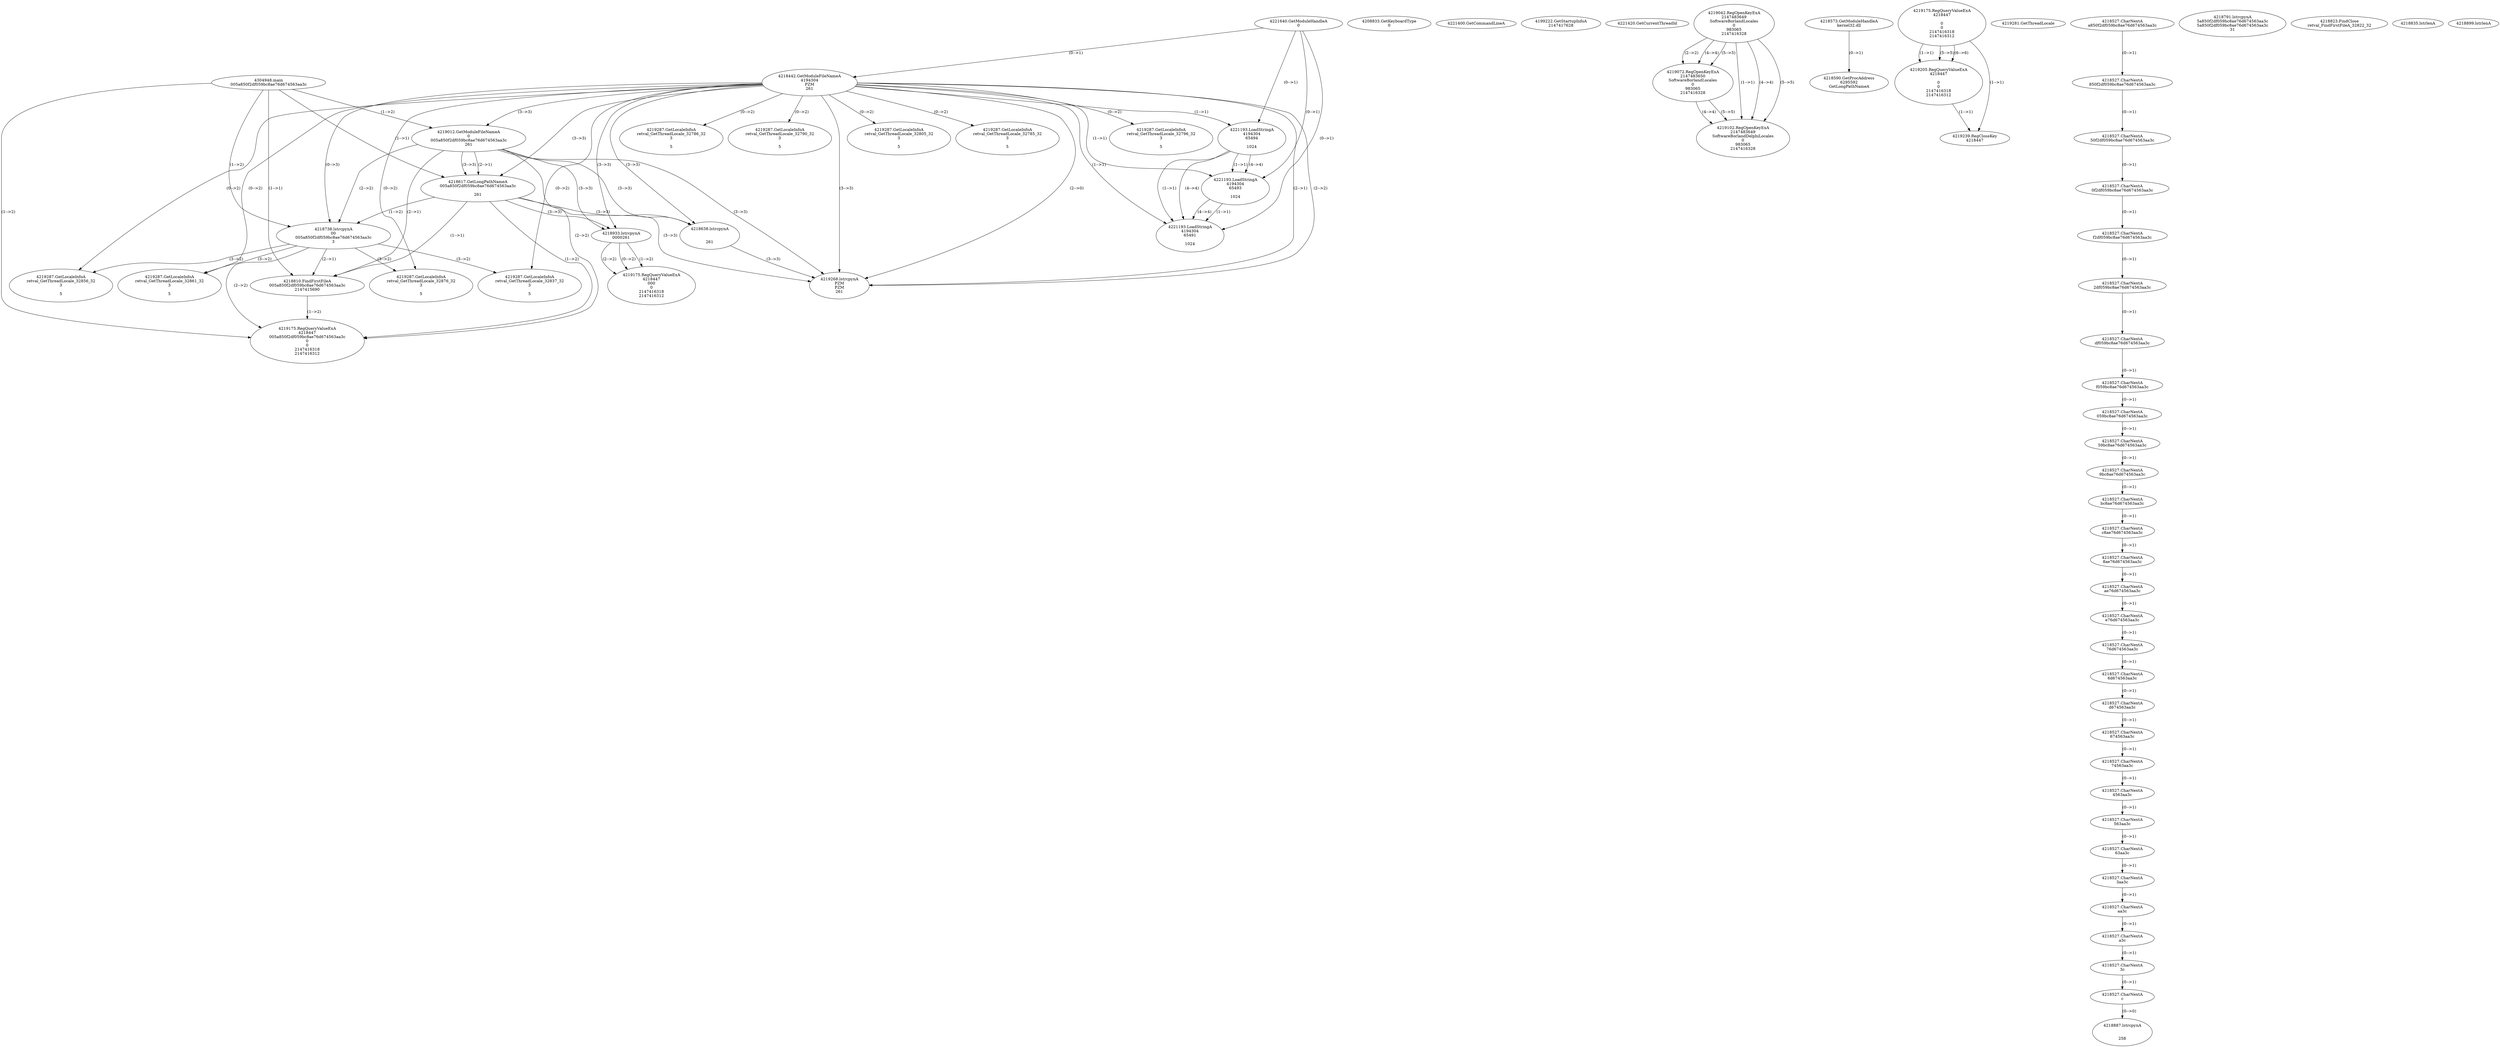 // Global SCDG with merge call
digraph {
	0 [label="4304948.main
005a850f2df059bc8ae76d674563aa3c"]
	1 [label="4221640.GetModuleHandleA
0"]
	2 [label="4208833.GetKeyboardType
0"]
	3 [label="4221400.GetCommandLineA
"]
	4 [label="4199222.GetStartupInfoA
2147417628"]
	5 [label="4221420.GetCurrentThreadId
"]
	6 [label="4218442.GetModuleFileNameA
4194304
PZM
261"]
	1 -> 6 [label="(0-->1)"]
	7 [label="4219012.GetModuleFileNameA
0
005a850f2df059bc8ae76d674563aa3c
261"]
	0 -> 7 [label="(1-->2)"]
	6 -> 7 [label="(3-->3)"]
	8 [label="4219042.RegOpenKeyExA
2147483649
Software\Borland\Locales
0
983065
2147416328"]
	9 [label="4219072.RegOpenKeyExA
2147483650
Software\Borland\Locales
0
983065
2147416328"]
	8 -> 9 [label="(2-->2)"]
	8 -> 9 [label="(4-->4)"]
	8 -> 9 [label="(5-->5)"]
	10 [label="4219102.RegOpenKeyExA
2147483649
Software\Borland\Delphi\Locales
0
983065
2147416328"]
	8 -> 10 [label="(1-->1)"]
	8 -> 10 [label="(4-->4)"]
	9 -> 10 [label="(4-->4)"]
	8 -> 10 [label="(5-->5)"]
	9 -> 10 [label="(5-->5)"]
	11 [label="4218573.GetModuleHandleA
kernel32.dll"]
	12 [label="4218590.GetProcAddress
6295592
GetLongPathNameA"]
	11 -> 12 [label="(0-->1)"]
	13 [label="4218617.GetLongPathNameA
005a850f2df059bc8ae76d674563aa3c

261"]
	0 -> 13 [label="(1-->1)"]
	7 -> 13 [label="(2-->1)"]
	6 -> 13 [label="(3-->3)"]
	7 -> 13 [label="(3-->3)"]
	14 [label="4218638.lstrcpynA


261"]
	6 -> 14 [label="(3-->3)"]
	7 -> 14 [label="(3-->3)"]
	13 -> 14 [label="(3-->3)"]
	15 [label="4219175.RegQueryValueExA
4218447

0
0
2147416318
2147416312"]
	16 [label="4219205.RegQueryValueExA
4218447

0
0
2147416318
2147416312"]
	15 -> 16 [label="(1-->1)"]
	15 -> 16 [label="(5-->5)"]
	15 -> 16 [label="(6-->6)"]
	17 [label="4219239.RegCloseKey
4218447"]
	15 -> 17 [label="(1-->1)"]
	16 -> 17 [label="(1-->1)"]
	18 [label="4219268.lstrcpynA
PZM
PZM
261"]
	6 -> 18 [label="(2-->1)"]
	6 -> 18 [label="(2-->2)"]
	6 -> 18 [label="(3-->3)"]
	7 -> 18 [label="(3-->3)"]
	13 -> 18 [label="(3-->3)"]
	14 -> 18 [label="(3-->3)"]
	6 -> 18 [label="(2-->0)"]
	19 [label="4219281.GetThreadLocale
"]
	20 [label="4219287.GetLocaleInfoA
retval_GetThreadLocale_32796_32
3

5"]
	6 -> 20 [label="(0-->2)"]
	21 [label="4221193.LoadStringA
4194304
65494

1024"]
	1 -> 21 [label="(0-->1)"]
	6 -> 21 [label="(1-->1)"]
	22 [label="4221193.LoadStringA
4194304
65493

1024"]
	1 -> 22 [label="(0-->1)"]
	6 -> 22 [label="(1-->1)"]
	21 -> 22 [label="(1-->1)"]
	21 -> 22 [label="(4-->4)"]
	23 [label="4221193.LoadStringA
4194304
65491

1024"]
	1 -> 23 [label="(0-->1)"]
	6 -> 23 [label="(1-->1)"]
	21 -> 23 [label="(1-->1)"]
	22 -> 23 [label="(1-->1)"]
	21 -> 23 [label="(4-->4)"]
	22 -> 23 [label="(4-->4)"]
	24 [label="4218738.lstrcpynA
00
005a850f2df059bc8ae76d674563aa3c
3"]
	0 -> 24 [label="(1-->2)"]
	7 -> 24 [label="(2-->2)"]
	13 -> 24 [label="(1-->2)"]
	6 -> 24 [label="(0-->3)"]
	25 [label="4218527.CharNextA
a850f2df059bc8ae76d674563aa3c"]
	26 [label="4218527.CharNextA
850f2df059bc8ae76d674563aa3c"]
	25 -> 26 [label="(0-->1)"]
	27 [label="4218527.CharNextA
50f2df059bc8ae76d674563aa3c"]
	26 -> 27 [label="(0-->1)"]
	28 [label="4218527.CharNextA
0f2df059bc8ae76d674563aa3c"]
	27 -> 28 [label="(0-->1)"]
	29 [label="4218527.CharNextA
f2df059bc8ae76d674563aa3c"]
	28 -> 29 [label="(0-->1)"]
	30 [label="4218527.CharNextA
2df059bc8ae76d674563aa3c"]
	29 -> 30 [label="(0-->1)"]
	31 [label="4218527.CharNextA
df059bc8ae76d674563aa3c"]
	30 -> 31 [label="(0-->1)"]
	32 [label="4218527.CharNextA
f059bc8ae76d674563aa3c"]
	31 -> 32 [label="(0-->1)"]
	33 [label="4218527.CharNextA
059bc8ae76d674563aa3c"]
	32 -> 33 [label="(0-->1)"]
	34 [label="4218527.CharNextA
59bc8ae76d674563aa3c"]
	33 -> 34 [label="(0-->1)"]
	35 [label="4218527.CharNextA
9bc8ae76d674563aa3c"]
	34 -> 35 [label="(0-->1)"]
	36 [label="4218527.CharNextA
bc8ae76d674563aa3c"]
	35 -> 36 [label="(0-->1)"]
	37 [label="4218527.CharNextA
c8ae76d674563aa3c"]
	36 -> 37 [label="(0-->1)"]
	38 [label="4218527.CharNextA
8ae76d674563aa3c"]
	37 -> 38 [label="(0-->1)"]
	39 [label="4218527.CharNextA
ae76d674563aa3c"]
	38 -> 39 [label="(0-->1)"]
	40 [label="4218527.CharNextA
e76d674563aa3c"]
	39 -> 40 [label="(0-->1)"]
	41 [label="4218527.CharNextA
76d674563aa3c"]
	40 -> 41 [label="(0-->1)"]
	42 [label="4218527.CharNextA
6d674563aa3c"]
	41 -> 42 [label="(0-->1)"]
	43 [label="4218527.CharNextA
d674563aa3c"]
	42 -> 43 [label="(0-->1)"]
	44 [label="4218527.CharNextA
674563aa3c"]
	43 -> 44 [label="(0-->1)"]
	45 [label="4218527.CharNextA
74563aa3c"]
	44 -> 45 [label="(0-->1)"]
	46 [label="4218527.CharNextA
4563aa3c"]
	45 -> 46 [label="(0-->1)"]
	47 [label="4218527.CharNextA
563aa3c"]
	46 -> 47 [label="(0-->1)"]
	48 [label="4218527.CharNextA
63aa3c"]
	47 -> 48 [label="(0-->1)"]
	49 [label="4218527.CharNextA
3aa3c"]
	48 -> 49 [label="(0-->1)"]
	50 [label="4218527.CharNextA
aa3c"]
	49 -> 50 [label="(0-->1)"]
	51 [label="4218527.CharNextA
a3c"]
	50 -> 51 [label="(0-->1)"]
	52 [label="4218527.CharNextA
3c"]
	51 -> 52 [label="(0-->1)"]
	53 [label="4218527.CharNextA
c"]
	52 -> 53 [label="(0-->1)"]
	54 [label="4218791.lstrcpynA
5a850f2df059bc8ae76d674563aa3c
5a850f2df059bc8ae76d674563aa3c
31"]
	55 [label="4218810.FindFirstFileA
005a850f2df059bc8ae76d674563aa3c
2147415690"]
	0 -> 55 [label="(1-->1)"]
	7 -> 55 [label="(2-->1)"]
	13 -> 55 [label="(1-->1)"]
	24 -> 55 [label="(2-->1)"]
	56 [label="4219175.RegQueryValueExA
4218447
005a850f2df059bc8ae76d674563aa3c
0
0
2147416318
2147416312"]
	0 -> 56 [label="(1-->2)"]
	7 -> 56 [label="(2-->2)"]
	13 -> 56 [label="(1-->2)"]
	24 -> 56 [label="(2-->2)"]
	55 -> 56 [label="(1-->2)"]
	57 [label="4219287.GetLocaleInfoA
retval_GetThreadLocale_32856_32
3

5"]
	6 -> 57 [label="(0-->2)"]
	24 -> 57 [label="(3-->2)"]
	58 [label="4218823.FindClose
retval_FindFirstFileA_32822_32"]
	59 [label="4218835.lstrlenA
"]
	60 [label="4218887.lstrcpynA


258"]
	53 -> 60 [label="(0-->0)"]
	61 [label="4218899.lstrlenA
"]
	62 [label="4218933.lstrcpynA
00\
00\
261"]
	6 -> 62 [label="(3-->3)"]
	7 -> 62 [label="(3-->3)"]
	13 -> 62 [label="(3-->3)"]
	63 [label="4219175.RegQueryValueExA
4218447
00\
0
0
2147416318
2147416312"]
	62 -> 63 [label="(1-->2)"]
	62 -> 63 [label="(2-->2)"]
	62 -> 63 [label="(0-->2)"]
	64 [label="4219287.GetLocaleInfoA
retval_GetThreadLocale_32861_32
3

5"]
	6 -> 64 [label="(0-->2)"]
	24 -> 64 [label="(3-->2)"]
	65 [label="4219287.GetLocaleInfoA
retval_GetThreadLocale_32876_32
3

5"]
	6 -> 65 [label="(0-->2)"]
	24 -> 65 [label="(3-->2)"]
	66 [label="4219287.GetLocaleInfoA
retval_GetThreadLocale_32837_32
3

5"]
	6 -> 66 [label="(0-->2)"]
	24 -> 66 [label="(3-->2)"]
	67 [label="4219287.GetLocaleInfoA
retval_GetThreadLocale_32786_32
3

5"]
	6 -> 67 [label="(0-->2)"]
	68 [label="4219287.GetLocaleInfoA
retval_GetThreadLocale_32790_32
3

5"]
	6 -> 68 [label="(0-->2)"]
	69 [label="4219287.GetLocaleInfoA
retval_GetThreadLocale_32805_32
3

5"]
	6 -> 69 [label="(0-->2)"]
	70 [label="4219287.GetLocaleInfoA
retval_GetThreadLocale_32785_32
3

5"]
	6 -> 70 [label="(0-->2)"]
}
